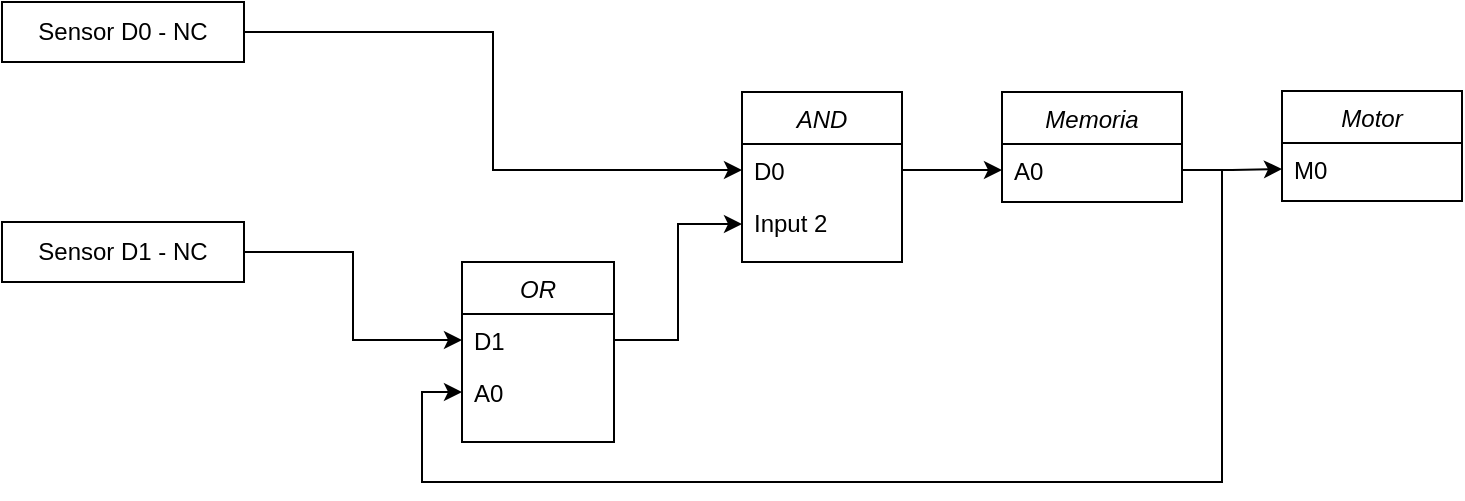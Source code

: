 <mxfile version="16.6.4" type="github">
  <diagram id="C5RBs43oDa-KdzZeNtuy" name="Page-1">
    <mxGraphModel dx="882" dy="603" grid="0" gridSize="10" guides="1" tooltips="1" connect="1" arrows="1" fold="1" page="1" pageScale="1" pageWidth="827" pageHeight="1169" math="0" shadow="0">
      <root>
        <mxCell id="WIyWlLk6GJQsqaUBKTNV-0" />
        <mxCell id="WIyWlLk6GJQsqaUBKTNV-1" parent="WIyWlLk6GJQsqaUBKTNV-0" />
        <mxCell id="F6DLcs2JHVcb_uoFrghZ-22" style="edgeStyle=orthogonalEdgeStyle;rounded=0;orthogonalLoop=1;jettySize=auto;html=1;exitX=1;exitY=0.5;exitDx=0;exitDy=0;endArrow=classic;endFill=1;entryX=0;entryY=0.5;entryDx=0;entryDy=0;" parent="WIyWlLk6GJQsqaUBKTNV-1" source="1dO61FyIwTgj1mUIRvcQ-1" target="F6DLcs2JHVcb_uoFrghZ-9" edge="1">
          <mxGeometry relative="1" as="geometry">
            <mxPoint x="280" y="200" as="targetPoint" />
          </mxGeometry>
        </mxCell>
        <mxCell id="1dO61FyIwTgj1mUIRvcQ-1" value="Sensor D0 - NC" style="rounded=0;whiteSpace=wrap;html=1;" parent="WIyWlLk6GJQsqaUBKTNV-1" vertex="1">
          <mxGeometry x="50" y="170" width="121" height="30" as="geometry" />
        </mxCell>
        <mxCell id="F6DLcs2JHVcb_uoFrghZ-14" style="edgeStyle=orthogonalEdgeStyle;rounded=0;orthogonalLoop=1;jettySize=auto;html=1;exitX=1;exitY=0.5;exitDx=0;exitDy=0;entryX=0;entryY=0.5;entryDx=0;entryDy=0;endArrow=classic;endFill=1;" parent="WIyWlLk6GJQsqaUBKTNV-1" source="1dO61FyIwTgj1mUIRvcQ-3" target="1dO61FyIwTgj1mUIRvcQ-9" edge="1">
          <mxGeometry relative="1" as="geometry" />
        </mxCell>
        <mxCell id="1dO61FyIwTgj1mUIRvcQ-3" value="Sensor D1 - NC" style="rounded=0;whiteSpace=wrap;html=1;" parent="WIyWlLk6GJQsqaUBKTNV-1" vertex="1">
          <mxGeometry x="50" y="280" width="121" height="30" as="geometry" />
        </mxCell>
        <mxCell id="1dO61FyIwTgj1mUIRvcQ-8" value="OR" style="swimlane;fontStyle=2;align=center;verticalAlign=top;childLayout=stackLayout;horizontal=1;startSize=26;horizontalStack=0;resizeParent=1;resizeLast=0;collapsible=1;marginBottom=0;rounded=0;shadow=0;strokeWidth=1;" parent="WIyWlLk6GJQsqaUBKTNV-1" vertex="1">
          <mxGeometry x="280" y="300" width="76" height="90" as="geometry">
            <mxRectangle x="230" y="140" width="160" height="26" as="alternateBounds" />
          </mxGeometry>
        </mxCell>
        <mxCell id="1dO61FyIwTgj1mUIRvcQ-9" value="D1" style="text;align=left;verticalAlign=top;spacingLeft=4;spacingRight=4;overflow=hidden;rotatable=0;points=[[0,0.5],[1,0.5]];portConstraint=eastwest;" parent="1dO61FyIwTgj1mUIRvcQ-8" vertex="1">
          <mxGeometry y="26" width="76" height="26" as="geometry" />
        </mxCell>
        <mxCell id="1dO61FyIwTgj1mUIRvcQ-10" value="A0" style="text;align=left;verticalAlign=top;spacingLeft=4;spacingRight=4;overflow=hidden;rotatable=0;points=[[0,0.5],[1,0.5]];portConstraint=eastwest;rounded=0;shadow=0;html=0;" parent="1dO61FyIwTgj1mUIRvcQ-8" vertex="1">
          <mxGeometry y="52" width="76" height="26" as="geometry" />
        </mxCell>
        <mxCell id="1dO61FyIwTgj1mUIRvcQ-12" value="Memoria" style="swimlane;fontStyle=2;align=center;verticalAlign=top;childLayout=stackLayout;horizontal=1;startSize=26;horizontalStack=0;resizeParent=1;resizeLast=0;collapsible=1;marginBottom=0;rounded=0;shadow=0;strokeWidth=1;" parent="WIyWlLk6GJQsqaUBKTNV-1" vertex="1">
          <mxGeometry x="550" y="215" width="90" height="55" as="geometry">
            <mxRectangle x="230" y="140" width="160" height="26" as="alternateBounds" />
          </mxGeometry>
        </mxCell>
        <mxCell id="1dO61FyIwTgj1mUIRvcQ-13" value="A0" style="text;align=left;verticalAlign=top;spacingLeft=4;spacingRight=4;overflow=hidden;rotatable=0;points=[[0,0.5],[1,0.5]];portConstraint=eastwest;" parent="1dO61FyIwTgj1mUIRvcQ-12" vertex="1">
          <mxGeometry y="26" width="90" height="26" as="geometry" />
        </mxCell>
        <mxCell id="F6DLcs2JHVcb_uoFrghZ-8" value="AND" style="swimlane;fontStyle=2;align=center;verticalAlign=top;childLayout=stackLayout;horizontal=1;startSize=26;horizontalStack=0;resizeParent=1;resizeLast=0;collapsible=1;marginBottom=0;rounded=0;shadow=0;strokeWidth=1;" parent="WIyWlLk6GJQsqaUBKTNV-1" vertex="1">
          <mxGeometry x="420" y="215" width="80" height="85" as="geometry">
            <mxRectangle x="230" y="140" width="160" height="26" as="alternateBounds" />
          </mxGeometry>
        </mxCell>
        <mxCell id="F6DLcs2JHVcb_uoFrghZ-9" value="D0" style="text;align=left;verticalAlign=top;spacingLeft=4;spacingRight=4;overflow=hidden;rotatable=0;points=[[0,0.5],[1,0.5]];portConstraint=eastwest;" parent="F6DLcs2JHVcb_uoFrghZ-8" vertex="1">
          <mxGeometry y="26" width="80" height="26" as="geometry" />
        </mxCell>
        <mxCell id="F6DLcs2JHVcb_uoFrghZ-10" value="Input 2" style="text;align=left;verticalAlign=top;spacingLeft=4;spacingRight=4;overflow=hidden;rotatable=0;points=[[0,0.5],[1,0.5]];portConstraint=eastwest;rounded=0;shadow=0;html=0;" parent="F6DLcs2JHVcb_uoFrghZ-8" vertex="1">
          <mxGeometry y="52" width="80" height="28" as="geometry" />
        </mxCell>
        <mxCell id="F6DLcs2JHVcb_uoFrghZ-13" style="edgeStyle=orthogonalEdgeStyle;rounded=0;orthogonalLoop=1;jettySize=auto;html=1;exitX=1;exitY=0.5;exitDx=0;exitDy=0;entryX=0;entryY=0.5;entryDx=0;entryDy=0;endArrow=classic;endFill=1;" parent="WIyWlLk6GJQsqaUBKTNV-1" source="1dO61FyIwTgj1mUIRvcQ-9" target="F6DLcs2JHVcb_uoFrghZ-10" edge="1">
          <mxGeometry relative="1" as="geometry" />
        </mxCell>
        <mxCell id="F6DLcs2JHVcb_uoFrghZ-15" style="edgeStyle=orthogonalEdgeStyle;rounded=0;orthogonalLoop=1;jettySize=auto;html=1;exitX=1;exitY=0.5;exitDx=0;exitDy=0;entryX=0;entryY=0.5;entryDx=0;entryDy=0;endArrow=classic;endFill=1;" parent="WIyWlLk6GJQsqaUBKTNV-1" source="F6DLcs2JHVcb_uoFrghZ-9" target="1dO61FyIwTgj1mUIRvcQ-13" edge="1">
          <mxGeometry relative="1" as="geometry" />
        </mxCell>
        <mxCell id="F6DLcs2JHVcb_uoFrghZ-18" value="Motor" style="swimlane;fontStyle=2;align=center;verticalAlign=top;childLayout=stackLayout;horizontal=1;startSize=26;horizontalStack=0;resizeParent=1;resizeLast=0;collapsible=1;marginBottom=0;rounded=0;shadow=0;strokeWidth=1;" parent="WIyWlLk6GJQsqaUBKTNV-1" vertex="1">
          <mxGeometry x="690" y="214.5" width="90" height="55" as="geometry">
            <mxRectangle x="230" y="140" width="160" height="26" as="alternateBounds" />
          </mxGeometry>
        </mxCell>
        <mxCell id="F6DLcs2JHVcb_uoFrghZ-19" value="M0" style="text;align=left;verticalAlign=top;spacingLeft=4;spacingRight=4;overflow=hidden;rotatable=0;points=[[0,0.5],[1,0.5]];portConstraint=eastwest;" parent="F6DLcs2JHVcb_uoFrghZ-18" vertex="1">
          <mxGeometry y="26" width="90" height="26" as="geometry" />
        </mxCell>
        <mxCell id="F6DLcs2JHVcb_uoFrghZ-20" style="edgeStyle=orthogonalEdgeStyle;rounded=0;orthogonalLoop=1;jettySize=auto;html=1;exitX=1;exitY=0.5;exitDx=0;exitDy=0;entryX=0;entryY=0.5;entryDx=0;entryDy=0;endArrow=classic;endFill=1;" parent="WIyWlLk6GJQsqaUBKTNV-1" source="1dO61FyIwTgj1mUIRvcQ-13" target="F6DLcs2JHVcb_uoFrghZ-19" edge="1">
          <mxGeometry relative="1" as="geometry" />
        </mxCell>
        <mxCell id="F6DLcs2JHVcb_uoFrghZ-21" style="edgeStyle=orthogonalEdgeStyle;rounded=0;orthogonalLoop=1;jettySize=auto;html=1;exitX=1;exitY=0.5;exitDx=0;exitDy=0;entryX=0;entryY=0.5;entryDx=0;entryDy=0;endArrow=classic;endFill=1;" parent="WIyWlLk6GJQsqaUBKTNV-1" source="1dO61FyIwTgj1mUIRvcQ-13" target="1dO61FyIwTgj1mUIRvcQ-10" edge="1">
          <mxGeometry relative="1" as="geometry">
            <Array as="points">
              <mxPoint x="660" y="254" />
              <mxPoint x="660" y="410" />
              <mxPoint x="260" y="410" />
              <mxPoint x="260" y="365" />
            </Array>
          </mxGeometry>
        </mxCell>
      </root>
    </mxGraphModel>
  </diagram>
</mxfile>
